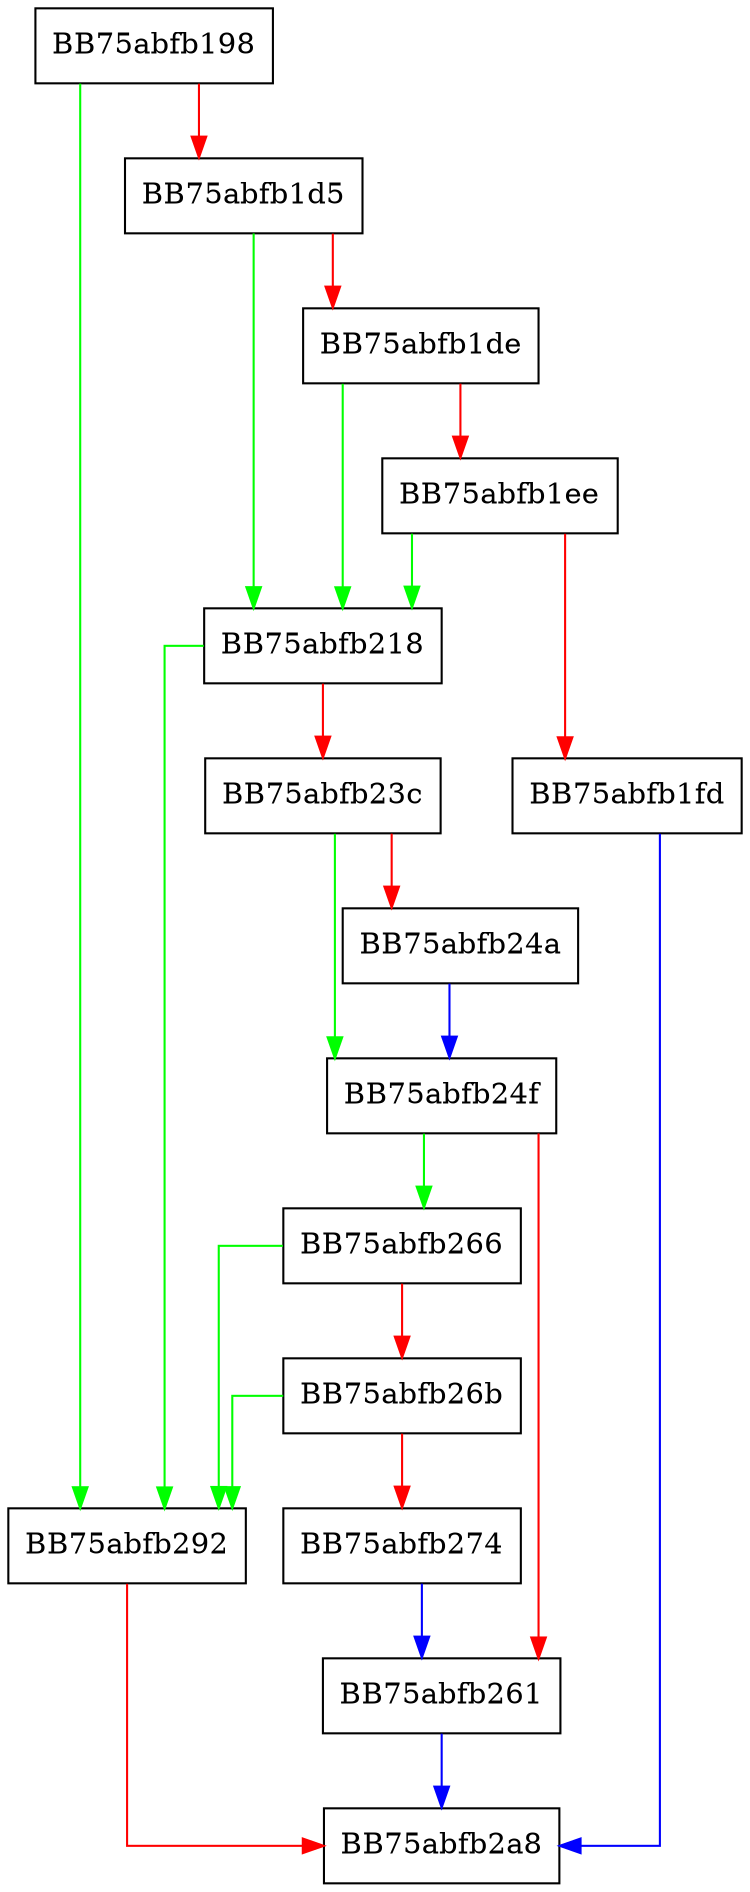 digraph ZSTD_compressBlock_targetCBlockSize_body {
  node [shape="box"];
  graph [splines=ortho];
  BB75abfb198 -> BB75abfb292 [color="green"];
  BB75abfb198 -> BB75abfb1d5 [color="red"];
  BB75abfb1d5 -> BB75abfb218 [color="green"];
  BB75abfb1d5 -> BB75abfb1de [color="red"];
  BB75abfb1de -> BB75abfb218 [color="green"];
  BB75abfb1de -> BB75abfb1ee [color="red"];
  BB75abfb1ee -> BB75abfb218 [color="green"];
  BB75abfb1ee -> BB75abfb1fd [color="red"];
  BB75abfb1fd -> BB75abfb2a8 [color="blue"];
  BB75abfb218 -> BB75abfb292 [color="green"];
  BB75abfb218 -> BB75abfb23c [color="red"];
  BB75abfb23c -> BB75abfb24f [color="green"];
  BB75abfb23c -> BB75abfb24a [color="red"];
  BB75abfb24a -> BB75abfb24f [color="blue"];
  BB75abfb24f -> BB75abfb266 [color="green"];
  BB75abfb24f -> BB75abfb261 [color="red"];
  BB75abfb261 -> BB75abfb2a8 [color="blue"];
  BB75abfb266 -> BB75abfb292 [color="green"];
  BB75abfb266 -> BB75abfb26b [color="red"];
  BB75abfb26b -> BB75abfb292 [color="green"];
  BB75abfb26b -> BB75abfb274 [color="red"];
  BB75abfb274 -> BB75abfb261 [color="blue"];
  BB75abfb292 -> BB75abfb2a8 [color="red"];
}